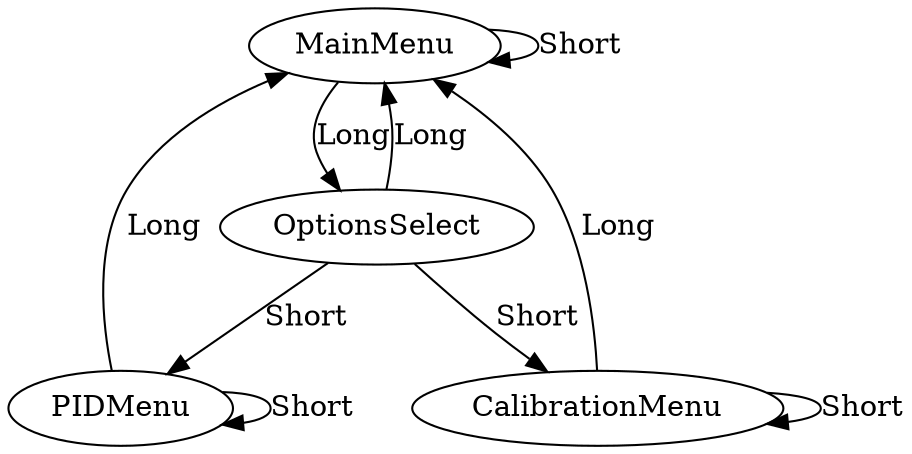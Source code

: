 digraph G{
	
	MainMenu -> MainMenu [label="Short"];
	MainMenu -> OptionsSelect [label="Long"];
	OptionsSelect -> MainMenu [label="Long"];
	
	OptionsSelect -> PIDMenu  [label="Short"];
	OptionsSelect -> CalibrationMenu  [label="Short"];
	
	PIDMenu -> MainMenu [label="Long"];
	CalibrationMenu -> MainMenu [label="Long"];
	
	PIDMenu -> PIDMenu [label="Short"];
	CalibrationMenu -> CalibrationMenu [label="Short"];
}

